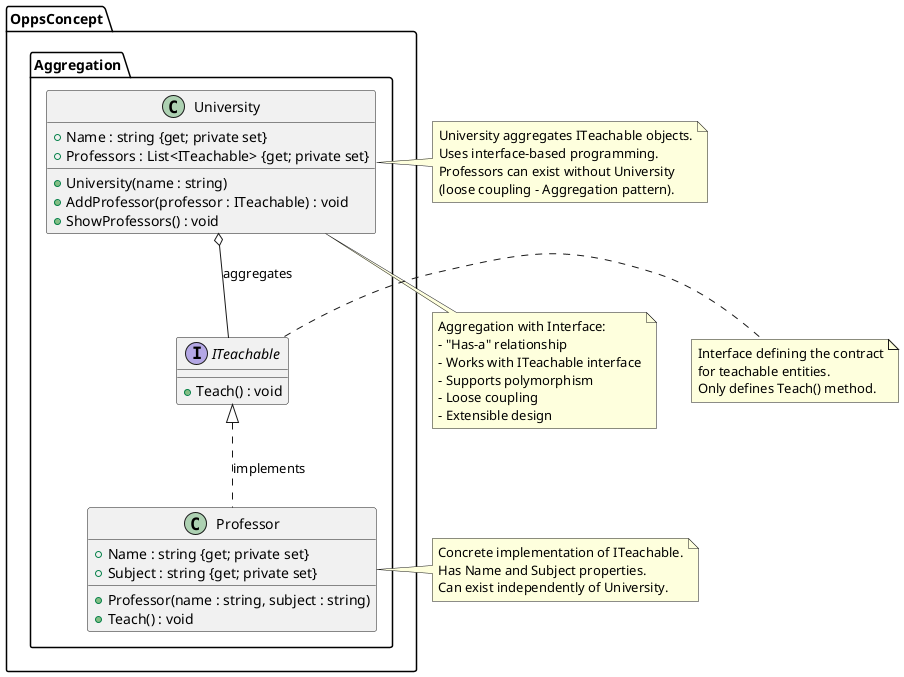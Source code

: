 @startuml Aggregation Class Diagram



namespace OppsConcept.Aggregation {
    interface ITeachable {
        + Teach() : void
    }

    class Professor {
        + Name : string {get; private set}
        + Subject : string {get; private set}
        + Professor(name : string, subject : string)
        + Teach() : void
    }

    class University {
        + Name : string {get; private set}
        + Professors : List<ITeachable> {get; private set}
        + University(name : string)
        + AddProfessor(professor : ITeachable) : void
        + ShowProfessors() : void
    }

    ITeachable <|.. Professor : implements
    University o-- ITeachable : aggregates
}

note right of ITeachable
    Interface defining the contract
    for teachable entities.
    Only defines Teach() method.
end note

note right of Professor
    Concrete implementation of ITeachable.
    Has Name and Subject properties.
    Can exist independently of University.
end note

note right of University
    University aggregates ITeachable objects.
    Uses interface-based programming.
    Professors can exist without University
    (loose coupling - Aggregation pattern).
end note

note bottom of University
    Aggregation with Interface:
    - "Has-a" relationship
    - Works with ITeachable interface
    - Supports polymorphism
    - Loose coupling
    - Extensible design
end note

@enduml
